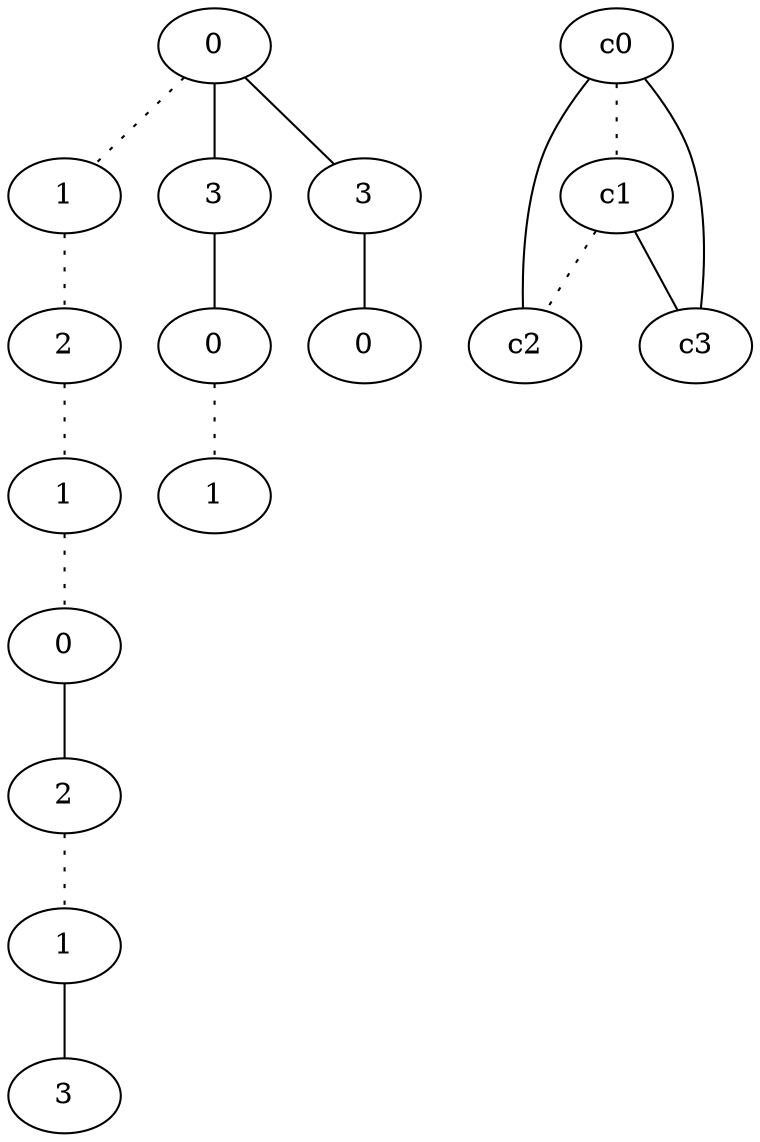 graph {
a0[label=0];
a1[label=1];
a2[label=2];
a3[label=1];
a4[label=0];
a5[label=2];
a6[label=1];
a7[label=3];
a8[label=3];
a9[label=0];
a10[label=1];
a11[label=3];
a12[label=0];
a0 -- a1 [style=dotted];
a0 -- a8;
a0 -- a11;
a1 -- a2 [style=dotted];
a2 -- a3 [style=dotted];
a3 -- a4 [style=dotted];
a4 -- a5;
a5 -- a6 [style=dotted];
a6 -- a7;
a8 -- a9;
a9 -- a10 [style=dotted];
a11 -- a12;
c0 -- c1 [style=dotted];
c0 -- c2;
c0 -- c3;
c1 -- c2 [style=dotted];
c1 -- c3;
}
